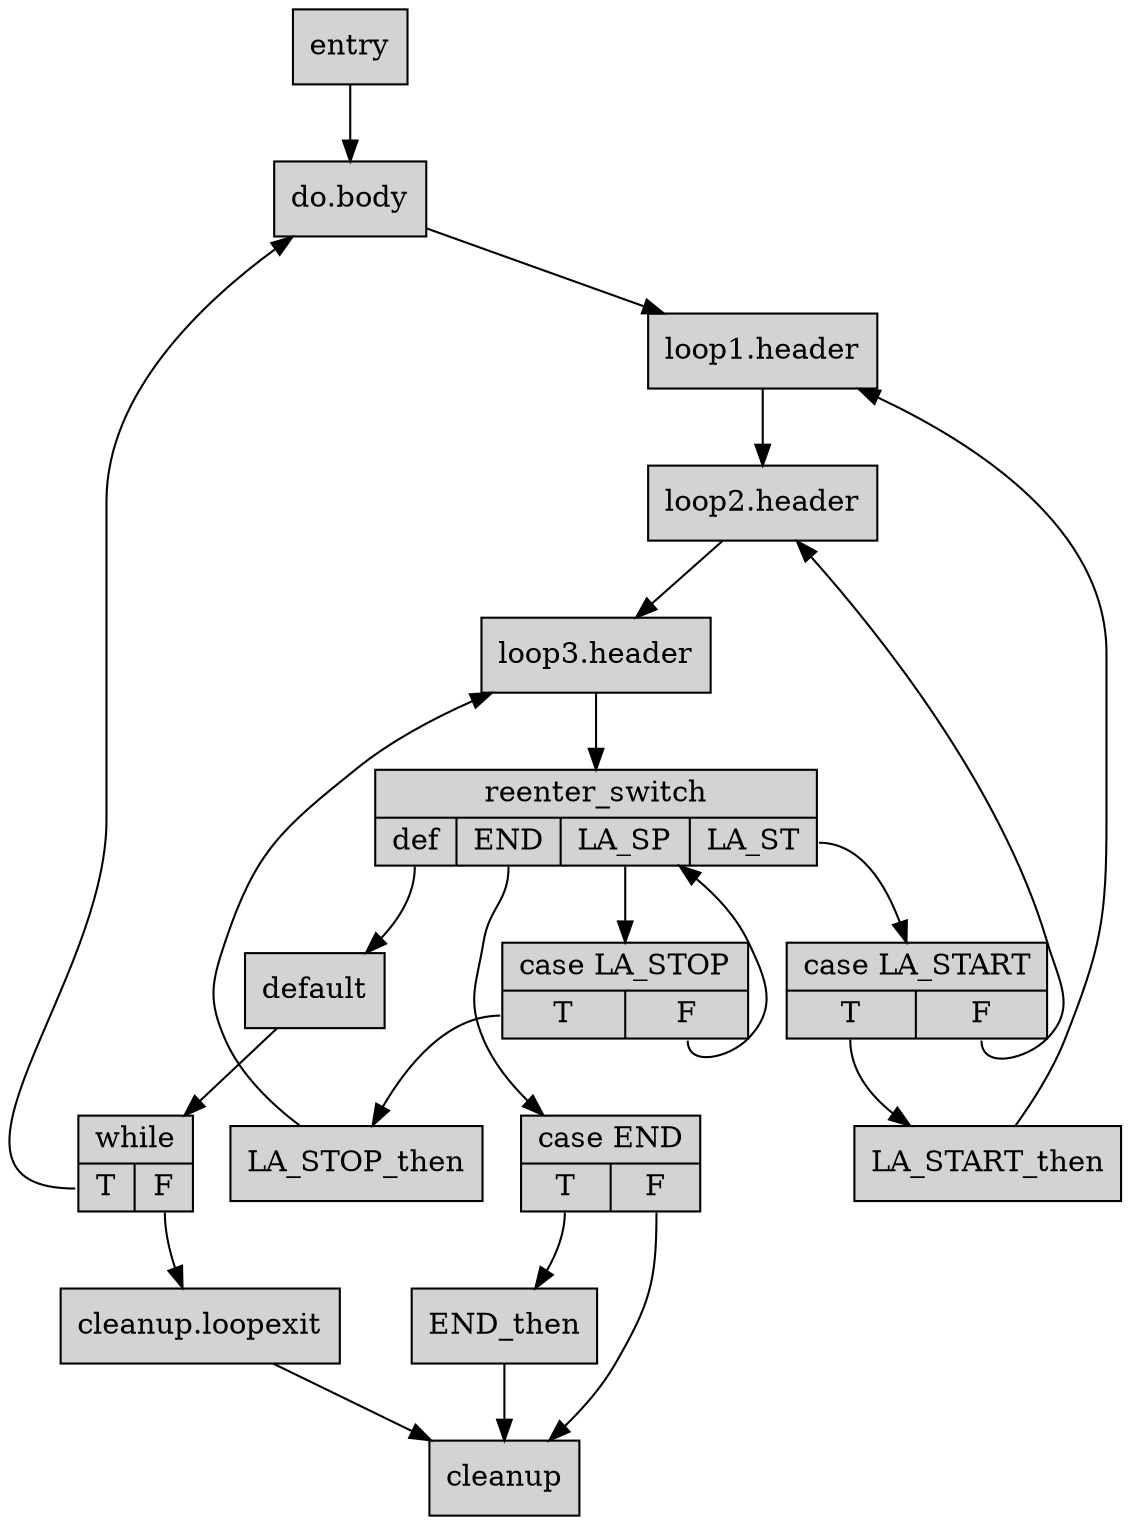 digraph "CFG for 'S_regmatch_draft' function" {

	Node0x55d815232b10 [shape=record, style=filled, label="{entry}"];
	Node0x55d815232b10 -> Node0x55d815232bc0;
	Node0x55d815232bc0 [shape=record, style=filled, label="{do.body}"];
	Node0x55d815232bc0 -> Node0x55d815234490;
	Node0x55d815234490 [shape=record, style=filled, label="{loop1.header}"];
	Node0x55d815234490 -> Node0x55d815234c90;
	Node0x55d815234c90 [shape=record, style=filled, label="{loop2.header}"];
	Node0x55d815234c90 -> Node0x55d815235490;
	Node0x55d815235490 [shape=record, style=filled, label="{loop3.header}"];
	Node0x55d815235490 -> Node0x55d815235ad0;
	Node0x55d815235ad0 [shape=record, style=filled, label="{reenter_switch|{<s0>def|<s1>END|<s2>LA_SP|<s3>LA_ST}}"];
	Node0x55d815235ad0:s0 -> Node0x55d8152369b0;
	Node0x55d815235ad0:s1 -> Node0x55d8152372d0;
	Node0x55d815235ad0:s2 -> Node0x55d815235b90;
	Node0x55d815235ad0:s3 -> Node0x55d815234dd0;
	Node0x55d8152372d0 [shape=record, style=filled, label="{case END|{<s0>T|<s1>F}}"];
	Node0x55d8152372d0:s0 -> Node0x55d815237430;
	Node0x55d8152372d0:s1 -> Node0x55d8152374a0;
	Node0x55d815237430 [shape=record, style=filled, label="{END_then}"];
	Node0x55d815237430 -> Node0x55d8152374a0;
	Node0x55d815234dd0 [shape=record, style=filled, label="{case LA_START|{<s0>T|<s1>F}}"];
	Node0x55d815234dd0:s0 -> Node0x55d815234650;
	Node0x55d815234dd0:s1 -> Node0x55d815234c90;
	Node0x55d815234650 [shape=record, style=filled, label="{LA_START_then}"];
	Node0x55d815234650 -> Node0x55d815234490;
	Node0x55d815235b90 [shape=record, style=filled, label="{case LA_STOP|{<s0>T|<s1>F}}"];
	Node0x55d815235b90:s0 -> Node0x55d8152355b0;
	Node0x55d815235b90:s1 -> Node0x55d815235ad0;
	Node0x55d8152355b0 [shape=record, style=filled, label="{LA_STOP_then}"];
	Node0x55d8152355b0 -> Node0x55d815235490;
	Node0x55d8152369b0 [shape=record, style=filled, label="{default}"];
	Node0x55d8152369b0 -> Node0x55d815232cf0;
	Node0x55d815232cf0 [shape=record, style=filled, label="{while|{<s0>T|<s1>F}}"];
	Node0x55d815232cf0:s1 -> Node0x55d81523a540;
	Node0x55d815232cf0:s0 -> Node0x55d815232bc0;
	Node0x55d81523a540 [shape=record, style=filled, label="{cleanup.loopexit}"];
	Node0x55d81523a540 -> Node0x55d8152374a0;
	Node0x55d8152374a0 [shape=record, style=filled, label="{cleanup}"];
}
